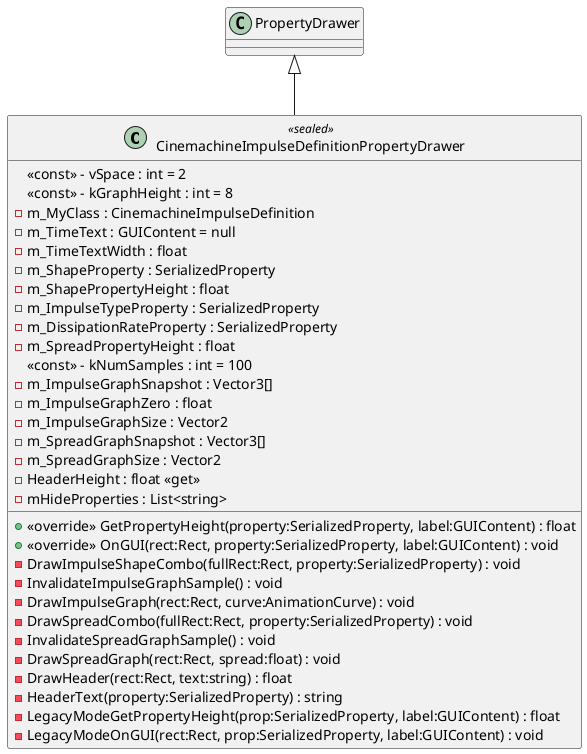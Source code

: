 @startuml
class CinemachineImpulseDefinitionPropertyDrawer <<sealed>> {
    <<const>> - vSpace : int = 2
    <<const>> - kGraphHeight : int = 8
    - m_MyClass : CinemachineImpulseDefinition
    - m_TimeText : GUIContent = null
    - m_TimeTextWidth : float
    - m_ShapeProperty : SerializedProperty
    - m_ShapePropertyHeight : float
    - m_ImpulseTypeProperty : SerializedProperty
    - m_DissipationRateProperty : SerializedProperty
    - m_SpreadPropertyHeight : float
    + <<override>> GetPropertyHeight(property:SerializedProperty, label:GUIContent) : float
    + <<override>> OnGUI(rect:Rect, property:SerializedProperty, label:GUIContent) : void
    - DrawImpulseShapeCombo(fullRect:Rect, property:SerializedProperty) : void
    <<const>> - kNumSamples : int = 100
    - m_ImpulseGraphSnapshot : Vector3[]
    - m_ImpulseGraphZero : float
    - m_ImpulseGraphSize : Vector2
    - InvalidateImpulseGraphSample() : void
    - DrawImpulseGraph(rect:Rect, curve:AnimationCurve) : void
    - DrawSpreadCombo(fullRect:Rect, property:SerializedProperty) : void
    - m_SpreadGraphSnapshot : Vector3[]
    - m_SpreadGraphSize : Vector2
    - InvalidateSpreadGraphSample() : void
    - DrawSpreadGraph(rect:Rect, spread:float) : void
    - HeaderHeight : float <<get>>
    - DrawHeader(rect:Rect, text:string) : float
    - HeaderText(property:SerializedProperty) : string
    - mHideProperties : List<string>
    - LegacyModeGetPropertyHeight(prop:SerializedProperty, label:GUIContent) : float
    - LegacyModeOnGUI(rect:Rect, prop:SerializedProperty, label:GUIContent) : void
}
PropertyDrawer <|-- CinemachineImpulseDefinitionPropertyDrawer
@enduml
